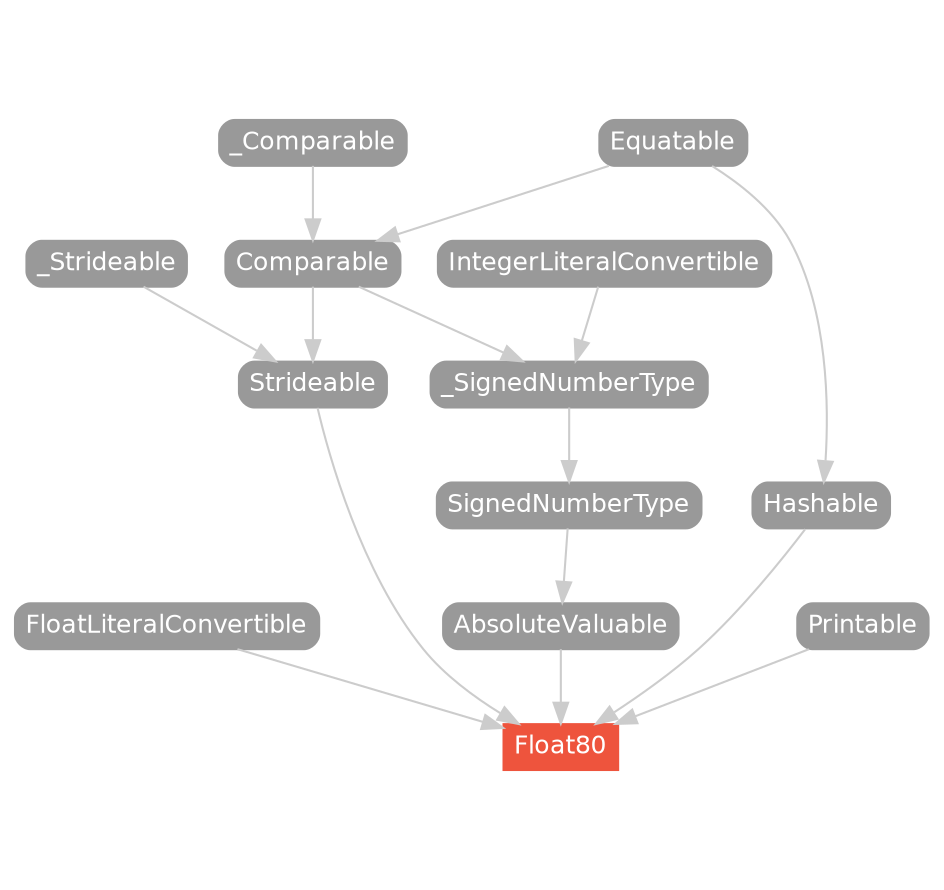 strict digraph "Float80 - Type Hierarchy - SwiftDoc.org" {
    pad="0.1,0.8"
    node [shape=box, style="filled,rounded", color="#999999", fillcolor="#999999", fontcolor=white, fontname=Helvetica, fontnames="Helvetica,sansserif", fontsize=12, margin="0.07,0.05", height="0.3"]
    edge [color="#cccccc"]
    "AbsoluteValuable" [URL="/protocol/AbsoluteValuable/hierarchy/"]
    "Comparable" [URL="/protocol/Comparable/hierarchy/"]
    "Equatable" [URL="/protocol/Equatable/hierarchy/"]
    "Float80" [URL="/type/Float80/", style="filled", fillcolor="#ee543d", color="#ee543d"]
    "FloatLiteralConvertible" [URL="/protocol/FloatLiteralConvertible/hierarchy/"]
    "Hashable" [URL="/protocol/Hashable/hierarchy/"]
    "IntegerLiteralConvertible" [URL="/protocol/IntegerLiteralConvertible/hierarchy/"]
    "Printable" [URL="/protocol/Printable/hierarchy/"]
    "SignedNumberType" [URL="/protocol/SignedNumberType/hierarchy/"]
    "Strideable" [URL="/protocol/Strideable/hierarchy/"]
    "_Comparable" [URL="/protocol/_Comparable/hierarchy/"]
    "_SignedNumberType" [URL="/protocol/_SignedNumberType/hierarchy/"]
    "_Strideable" [URL="/protocol/_Strideable/hierarchy/"]    "Printable" -> "Float80"
    "FloatLiteralConvertible" -> "Float80"
    "Hashable" -> "Float80"
    "AbsoluteValuable" -> "Float80"
    "Strideable" -> "Float80"
    "Equatable" -> "Hashable"
    "SignedNumberType" -> "AbsoluteValuable"
    "_SignedNumberType" -> "SignedNumberType"
    "Comparable" -> "_SignedNumberType"
    "IntegerLiteralConvertible" -> "_SignedNumberType"
    "_Comparable" -> "Comparable"
    "Equatable" -> "Comparable"
    "Comparable" -> "Strideable"
    "_Strideable" -> "Strideable"
    "_Comparable" -> "Comparable"
    "Equatable" -> "Comparable"
    subgraph Types {
        rank = max; "Float80";
    }
}